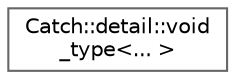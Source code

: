 digraph "Graphical Class Hierarchy"
{
 // LATEX_PDF_SIZE
  bgcolor="transparent";
  edge [fontname=Helvetica,fontsize=10,labelfontname=Helvetica,labelfontsize=10];
  node [fontname=Helvetica,fontsize=10,shape=box,height=0.2,width=0.4];
  rankdir="LR";
  Node0 [label="Catch::detail::void\l_type\<... \>",height=0.2,width=0.4,color="grey40", fillcolor="white", style="filled",URL="$struct_catch_1_1detail_1_1void__type.html",tooltip=" "];
}
